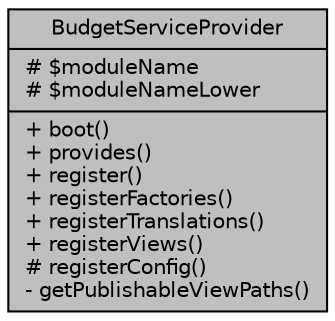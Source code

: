 digraph "BudgetServiceProvider"
{
 // LATEX_PDF_SIZE
  bgcolor="transparent";
  edge [fontname="Helvetica",fontsize="10",labelfontname="Helvetica",labelfontsize="10"];
  node [fontname="Helvetica",fontsize="10",shape=record];
  Node1 [label="{BudgetServiceProvider\n|# $moduleName\l# $moduleNameLower\l|+ boot()\l+ provides()\l+ register()\l+ registerFactories()\l+ registerTranslations()\l+ registerViews()\l# registerConfig()\l- getPublishableViewPaths()\l}",height=0.2,width=0.4,color="black", fillcolor="grey75", style="filled", fontcolor="black",tooltip="Service Provider del módulo de presupuesto."];
}
